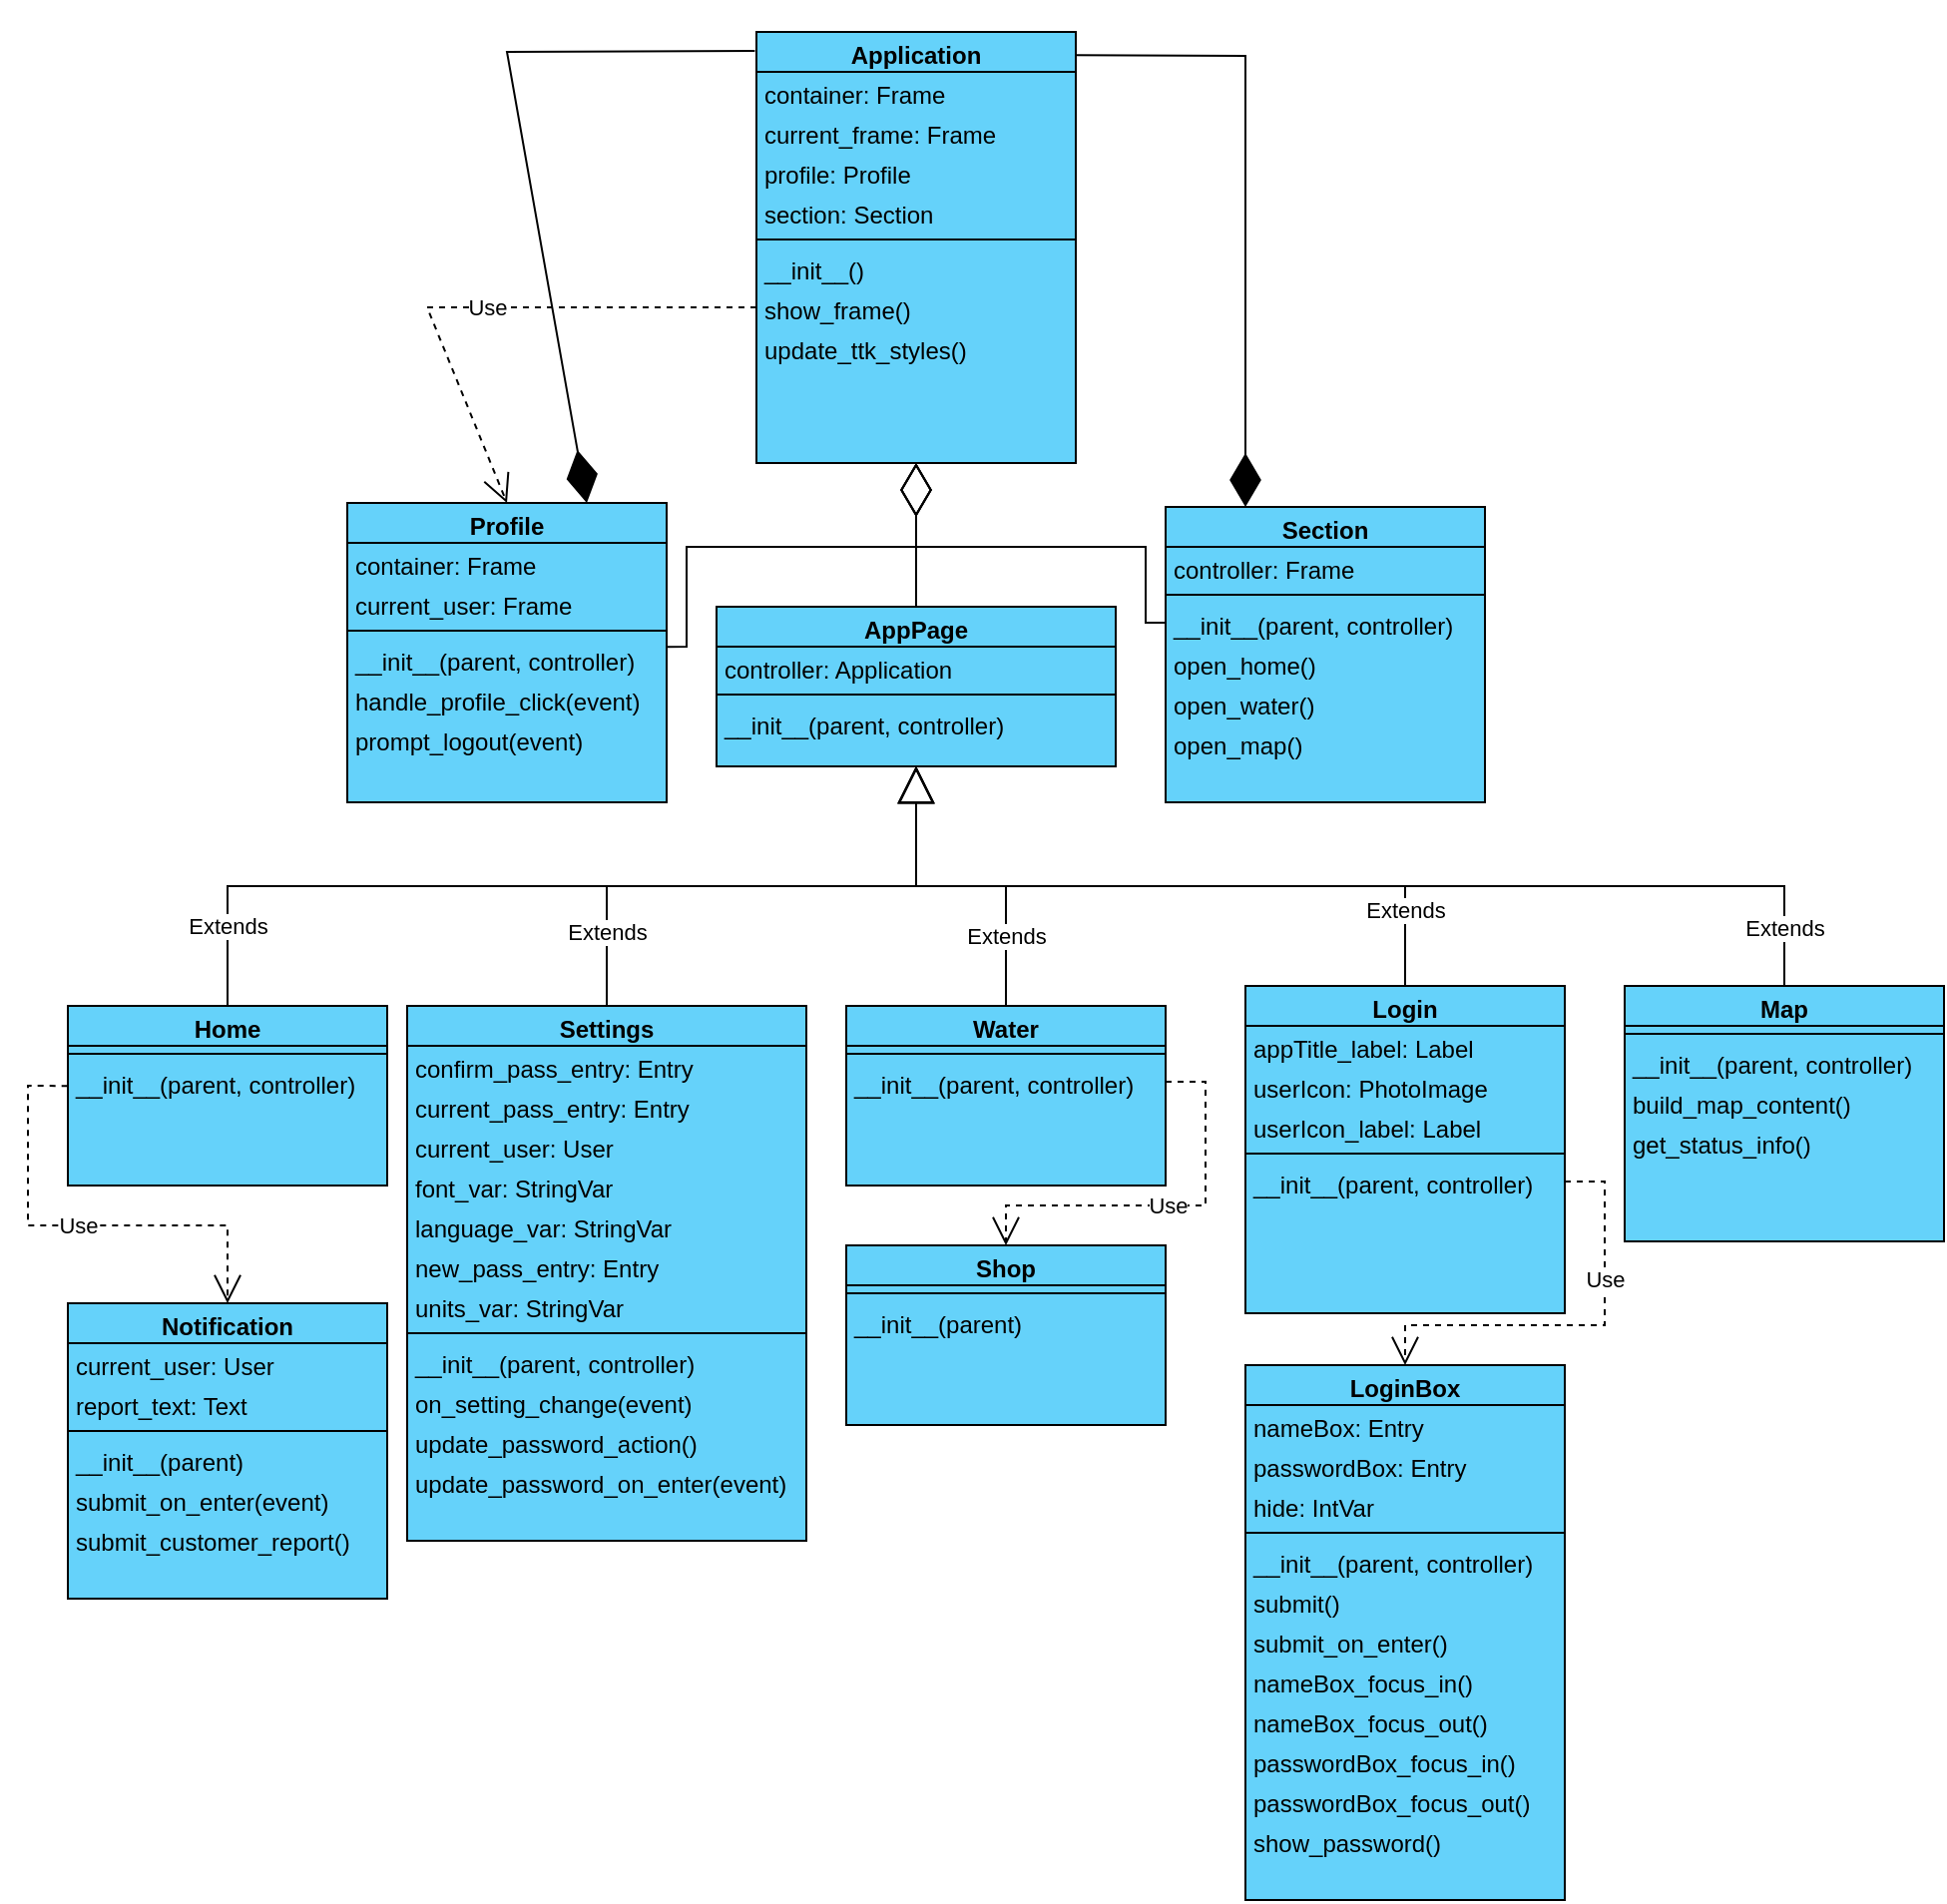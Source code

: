 <mxfile version="27.1.4">
  <diagram id="C5RBs43oDa-KdzZeNtuy" name="Page-1">
    <mxGraphModel dx="1169" dy="707" grid="1" gridSize="10" guides="1" tooltips="1" connect="1" arrows="1" fold="1" page="1" pageScale="1" pageWidth="1000" pageHeight="1000" background="none" math="0" shadow="0">
      <root>
        <mxCell id="WIyWlLk6GJQsqaUBKTNV-0" />
        <mxCell id="WIyWlLk6GJQsqaUBKTNV-1" parent="WIyWlLk6GJQsqaUBKTNV-0" />
        <mxCell id="zkfFHV4jXpPFQw0GAbJ--0" value="Application" style="swimlane;fontStyle=1;align=center;verticalAlign=top;childLayout=stackLayout;horizontal=1;startSize=20;horizontalStack=0;resizeParent=1;resizeLast=0;collapsible=1;marginBottom=0;rounded=0;shadow=0;strokeWidth=1;labelBackgroundColor=none;fillColor=#65D2FA;swimlaneLine=1;swimlaneFillColor=#65D2FA;spacing=0;" parent="WIyWlLk6GJQsqaUBKTNV-1" vertex="1">
          <mxGeometry x="395" y="30" width="160" height="216" as="geometry">
            <mxRectangle x="40" y="80" width="160" height="26" as="alternateBounds" />
          </mxGeometry>
        </mxCell>
        <mxCell id="0OLmLl1Zl1GQKj62fFSO-1" value="container: Frame" style="text;align=left;verticalAlign=top;spacingLeft=4;spacingRight=4;overflow=hidden;rotatable=0;points=[[0,0.5],[1,0.5]];portConstraint=eastwest;rounded=0;shadow=0;html=0;fillColor=none;spacing=0;" parent="zkfFHV4jXpPFQw0GAbJ--0" vertex="1">
          <mxGeometry y="20" width="160" height="20" as="geometry" />
        </mxCell>
        <mxCell id="zkfFHV4jXpPFQw0GAbJ--3" value="current_frame: Frame" style="text;align=left;verticalAlign=top;spacingLeft=4;spacingRight=4;overflow=hidden;rotatable=0;points=[[0,0.5],[1,0.5]];portConstraint=eastwest;rounded=0;shadow=0;html=0;fillColor=none;spacing=0;" parent="zkfFHV4jXpPFQw0GAbJ--0" vertex="1">
          <mxGeometry y="40" width="160" height="20" as="geometry" />
        </mxCell>
        <mxCell id="zkfFHV4jXpPFQw0GAbJ--1" value="profile: Profile" style="text;align=left;verticalAlign=top;spacingLeft=4;spacingRight=4;overflow=hidden;rotatable=0;points=[[0,0.5],[1,0.5]];portConstraint=eastwest;fillColor=none;spacing=0;" parent="zkfFHV4jXpPFQw0GAbJ--0" vertex="1">
          <mxGeometry y="60" width="160" height="20" as="geometry" />
        </mxCell>
        <mxCell id="zkfFHV4jXpPFQw0GAbJ--2" value="section: Section" style="text;align=left;verticalAlign=top;spacingLeft=4;spacingRight=4;overflow=hidden;rotatable=0;points=[[0,0.5],[1,0.5]];portConstraint=eastwest;rounded=0;shadow=0;html=0;fillColor=none;spacing=0;" parent="zkfFHV4jXpPFQw0GAbJ--0" vertex="1">
          <mxGeometry y="80" width="160" height="20" as="geometry" />
        </mxCell>
        <mxCell id="zkfFHV4jXpPFQw0GAbJ--4" value="" style="line;html=1;strokeWidth=1;align=left;verticalAlign=middle;spacingTop=-1;spacingLeft=3;spacingRight=3;rotatable=0;labelPosition=right;points=[];portConstraint=eastwest;fillColor=#65D2FA;strokeColor=default;perimeterSpacing=0;" parent="zkfFHV4jXpPFQw0GAbJ--0" vertex="1">
          <mxGeometry y="100" width="160" height="8" as="geometry" />
        </mxCell>
        <mxCell id="0OLmLl1Zl1GQKj62fFSO-2" value="__init__()" style="text;align=left;verticalAlign=top;spacingLeft=4;spacingRight=4;overflow=hidden;rotatable=0;points=[[0,0.5],[1,0.5]];portConstraint=eastwest;fillColor=none;spacing=0;" parent="zkfFHV4jXpPFQw0GAbJ--0" vertex="1">
          <mxGeometry y="108" width="160" height="20" as="geometry" />
        </mxCell>
        <mxCell id="zkfFHV4jXpPFQw0GAbJ--5" value="show_frame()" style="text;align=left;verticalAlign=top;spacingLeft=4;spacingRight=4;overflow=hidden;rotatable=0;points=[[0,0.5],[1,0.5]];portConstraint=eastwest;fillColor=none;spacing=0;" parent="zkfFHV4jXpPFQw0GAbJ--0" vertex="1">
          <mxGeometry y="128" width="160" height="20" as="geometry" />
        </mxCell>
        <mxCell id="0OLmLl1Zl1GQKj62fFSO-3" value="update_ttk_styles()" style="text;align=left;verticalAlign=top;spacingLeft=4;spacingRight=4;overflow=hidden;rotatable=0;points=[[0,0.5],[1,0.5]];portConstraint=eastwest;fillColor=none;spacing=0;" parent="zkfFHV4jXpPFQw0GAbJ--0" vertex="1">
          <mxGeometry y="148" width="160" height="20" as="geometry" />
        </mxCell>
        <mxCell id="0OLmLl1Zl1GQKj62fFSO-4" value="Profile" style="swimlane;fontStyle=1;align=center;verticalAlign=top;childLayout=stackLayout;horizontal=1;startSize=20;horizontalStack=0;resizeParent=1;resizeLast=0;collapsible=1;marginBottom=0;rounded=0;shadow=0;strokeWidth=1;fillColor=#65D2FA;swimlaneFillColor=#65D2FA;spacing=0;" parent="WIyWlLk6GJQsqaUBKTNV-1" vertex="1">
          <mxGeometry x="190" y="266" width="160" height="150" as="geometry">
            <mxRectangle x="230" y="140" width="160" height="26" as="alternateBounds" />
          </mxGeometry>
        </mxCell>
        <mxCell id="0OLmLl1Zl1GQKj62fFSO-5" value="container: Frame" style="text;align=left;verticalAlign=top;spacingLeft=4;spacingRight=4;overflow=hidden;rotatable=0;points=[[0,0.5],[1,0.5]];portConstraint=eastwest;rounded=0;shadow=0;html=0;fillColor=none;spacing=0;" parent="0OLmLl1Zl1GQKj62fFSO-4" vertex="1">
          <mxGeometry y="20" width="160" height="20" as="geometry" />
        </mxCell>
        <mxCell id="0OLmLl1Zl1GQKj62fFSO-6" value="current_user: Frame" style="text;align=left;verticalAlign=top;spacingLeft=4;spacingRight=4;overflow=hidden;rotatable=0;points=[[0,0.5],[1,0.5]];portConstraint=eastwest;rounded=0;shadow=0;html=0;fillColor=none;spacing=0;" parent="0OLmLl1Zl1GQKj62fFSO-4" vertex="1">
          <mxGeometry y="40" width="160" height="20" as="geometry" />
        </mxCell>
        <mxCell id="0OLmLl1Zl1GQKj62fFSO-9" value="" style="line;html=1;strokeWidth=1;align=left;verticalAlign=middle;spacingTop=-1;spacingLeft=3;spacingRight=3;rotatable=0;labelPosition=right;points=[];portConstraint=eastwest;fillColor=#65D2FA;" parent="0OLmLl1Zl1GQKj62fFSO-4" vertex="1">
          <mxGeometry y="60" width="160" height="8" as="geometry" />
        </mxCell>
        <mxCell id="0OLmLl1Zl1GQKj62fFSO-10" value="__init__(parent, controller)" style="text;align=left;verticalAlign=top;spacingLeft=4;spacingRight=4;overflow=hidden;rotatable=0;points=[[0,0.5],[1,0.5]];portConstraint=eastwest;fillColor=none;spacing=0;" parent="0OLmLl1Zl1GQKj62fFSO-4" vertex="1">
          <mxGeometry y="68" width="160" height="20" as="geometry" />
        </mxCell>
        <mxCell id="0OLmLl1Zl1GQKj62fFSO-11" value="handle_profile_click(event)" style="text;align=left;verticalAlign=top;spacingLeft=4;spacingRight=4;overflow=hidden;rotatable=0;points=[[0,0.5],[1,0.5]];portConstraint=eastwest;fillColor=none;spacing=0;" parent="0OLmLl1Zl1GQKj62fFSO-4" vertex="1">
          <mxGeometry y="88" width="160" height="20" as="geometry" />
        </mxCell>
        <mxCell id="0OLmLl1Zl1GQKj62fFSO-12" value="prompt_logout(event)" style="text;align=left;verticalAlign=top;spacingLeft=4;spacingRight=4;overflow=hidden;rotatable=0;points=[[0,0.5],[1,0.5]];portConstraint=eastwest;fillColor=none;spacing=0;" parent="0OLmLl1Zl1GQKj62fFSO-4" vertex="1">
          <mxGeometry y="108" width="160" height="20" as="geometry" />
        </mxCell>
        <mxCell id="0OLmLl1Zl1GQKj62fFSO-13" value="Section" style="swimlane;fontStyle=1;align=center;verticalAlign=top;childLayout=stackLayout;horizontal=1;startSize=20;horizontalStack=0;resizeParent=1;resizeLast=0;collapsible=1;marginBottom=0;rounded=0;shadow=0;strokeWidth=1;fillColor=#65D2FA;swimlaneFillColor=#65D2FA;spacing=0;" parent="WIyWlLk6GJQsqaUBKTNV-1" vertex="1">
          <mxGeometry x="600" y="268" width="160" height="148" as="geometry">
            <mxRectangle x="230" y="140" width="160" height="26" as="alternateBounds" />
          </mxGeometry>
        </mxCell>
        <mxCell id="0OLmLl1Zl1GQKj62fFSO-14" value="controller: Frame" style="text;align=left;verticalAlign=top;spacingLeft=4;spacingRight=4;overflow=hidden;rotatable=0;points=[[0,0.5],[1,0.5]];portConstraint=eastwest;rounded=0;shadow=0;html=0;fillColor=none;spacing=0;" parent="0OLmLl1Zl1GQKj62fFSO-13" vertex="1">
          <mxGeometry y="20" width="160" height="20" as="geometry" />
        </mxCell>
        <mxCell id="0OLmLl1Zl1GQKj62fFSO-16" value="" style="line;html=1;strokeWidth=1;align=left;verticalAlign=middle;spacingTop=-1;spacingLeft=3;spacingRight=3;rotatable=0;labelPosition=right;points=[];portConstraint=eastwest;fillColor=#65D2FA;" parent="0OLmLl1Zl1GQKj62fFSO-13" vertex="1">
          <mxGeometry y="40" width="160" height="8" as="geometry" />
        </mxCell>
        <mxCell id="0OLmLl1Zl1GQKj62fFSO-17" value="__init__(parent, controller)" style="text;align=left;verticalAlign=top;spacingLeft=4;spacingRight=4;overflow=hidden;rotatable=0;points=[[0,0.5],[1,0.5]];portConstraint=eastwest;fillColor=none;spacing=0;" parent="0OLmLl1Zl1GQKj62fFSO-13" vertex="1">
          <mxGeometry y="48" width="160" height="20" as="geometry" />
        </mxCell>
        <mxCell id="7gCvAZqPmukf_51jc76K-66" value="open_home()" style="text;align=left;verticalAlign=top;spacingLeft=4;spacingRight=4;overflow=hidden;rotatable=0;points=[[0,0.5],[1,0.5]];portConstraint=eastwest;fillColor=none;spacing=0;" vertex="1" parent="0OLmLl1Zl1GQKj62fFSO-13">
          <mxGeometry y="68" width="160" height="20" as="geometry" />
        </mxCell>
        <mxCell id="7gCvAZqPmukf_51jc76K-67" value="open_water()" style="text;align=left;verticalAlign=top;spacingLeft=4;spacingRight=4;overflow=hidden;rotatable=0;points=[[0,0.5],[1,0.5]];portConstraint=eastwest;fillColor=none;spacing=0;" vertex="1" parent="0OLmLl1Zl1GQKj62fFSO-13">
          <mxGeometry y="88" width="160" height="20" as="geometry" />
        </mxCell>
        <mxCell id="7gCvAZqPmukf_51jc76K-68" value="open_map()" style="text;align=left;verticalAlign=top;spacingLeft=4;spacingRight=4;overflow=hidden;rotatable=0;points=[[0,0.5],[1,0.5]];portConstraint=eastwest;fillColor=none;spacing=0;" vertex="1" parent="0OLmLl1Zl1GQKj62fFSO-13">
          <mxGeometry y="108" width="160" height="20" as="geometry" />
        </mxCell>
        <mxCell id="0OLmLl1Zl1GQKj62fFSO-52" value="Water" style="swimlane;fontStyle=1;align=center;verticalAlign=top;childLayout=stackLayout;horizontal=1;startSize=20;horizontalStack=0;resizeParent=1;resizeLast=0;collapsible=1;marginBottom=0;rounded=0;shadow=0;strokeWidth=1;fillColor=#65D2FA;swimlaneFillColor=#65D2FA;spacing=0;" parent="WIyWlLk6GJQsqaUBKTNV-1" vertex="1">
          <mxGeometry x="440" y="518" width="160" height="90" as="geometry">
            <mxRectangle x="230" y="140" width="160" height="26" as="alternateBounds" />
          </mxGeometry>
        </mxCell>
        <mxCell id="0OLmLl1Zl1GQKj62fFSO-54" value="" style="line;html=1;strokeWidth=1;align=left;verticalAlign=middle;spacingTop=-1;spacingLeft=3;spacingRight=3;rotatable=0;labelPosition=right;points=[];portConstraint=eastwest;fillColor=#65D2FA;" parent="0OLmLl1Zl1GQKj62fFSO-52" vertex="1">
          <mxGeometry y="20" width="160" height="8" as="geometry" />
        </mxCell>
        <mxCell id="0OLmLl1Zl1GQKj62fFSO-55" value="__init__(parent, controller)" style="text;align=left;verticalAlign=top;spacingLeft=4;spacingRight=4;overflow=hidden;rotatable=0;points=[[0,0.5],[1,0.5]];portConstraint=eastwest;fillColor=none;spacing=0;" parent="0OLmLl1Zl1GQKj62fFSO-52" vertex="1">
          <mxGeometry y="28" width="160" height="20" as="geometry" />
        </mxCell>
        <mxCell id="0OLmLl1Zl1GQKj62fFSO-71" value="Home" style="swimlane;fontStyle=1;align=center;verticalAlign=top;childLayout=stackLayout;horizontal=1;startSize=20;horizontalStack=0;resizeParent=1;resizeLast=0;collapsible=1;marginBottom=0;rounded=0;shadow=0;strokeWidth=1;fillColor=#65D2FA;swimlaneFillColor=#65D2FA;spacing=0;" parent="WIyWlLk6GJQsqaUBKTNV-1" vertex="1">
          <mxGeometry x="50" y="518" width="160" height="90" as="geometry">
            <mxRectangle x="230" y="140" width="160" height="26" as="alternateBounds" />
          </mxGeometry>
        </mxCell>
        <mxCell id="0OLmLl1Zl1GQKj62fFSO-73" value="" style="line;html=1;strokeWidth=1;align=left;verticalAlign=middle;spacingTop=-1;spacingLeft=3;spacingRight=3;rotatable=0;labelPosition=right;points=[];portConstraint=eastwest;fillColor=#65D2FA;" parent="0OLmLl1Zl1GQKj62fFSO-71" vertex="1">
          <mxGeometry y="20" width="160" height="8" as="geometry" />
        </mxCell>
        <mxCell id="0OLmLl1Zl1GQKj62fFSO-74" value="__init__(parent, controller)" style="text;align=left;verticalAlign=top;spacingLeft=4;spacingRight=4;overflow=hidden;rotatable=0;points=[[0,0.5],[1,0.5]];portConstraint=eastwest;fillColor=none;spacing=0;" parent="0OLmLl1Zl1GQKj62fFSO-71" vertex="1">
          <mxGeometry y="28" width="160" height="20" as="geometry" />
        </mxCell>
        <mxCell id="0OLmLl1Zl1GQKj62fFSO-75" value="Notification" style="swimlane;fontStyle=1;align=center;verticalAlign=top;childLayout=stackLayout;horizontal=1;startSize=20;horizontalStack=0;resizeParent=1;resizeLast=0;collapsible=1;marginBottom=0;rounded=0;shadow=0;strokeWidth=1;fillColor=#65D2FA;swimlaneFillColor=#65D2FA;spacing=0;" parent="WIyWlLk6GJQsqaUBKTNV-1" vertex="1">
          <mxGeometry x="50" y="667" width="160" height="148" as="geometry">
            <mxRectangle x="230" y="140" width="160" height="26" as="alternateBounds" />
          </mxGeometry>
        </mxCell>
        <mxCell id="0OLmLl1Zl1GQKj62fFSO-79" value="current_user: User" style="text;align=left;verticalAlign=top;spacingLeft=4;spacingRight=4;overflow=hidden;rotatable=0;points=[[0,0.5],[1,0.5]];portConstraint=eastwest;rounded=0;shadow=0;html=0;fillColor=none;spacing=0;" parent="0OLmLl1Zl1GQKj62fFSO-75" vertex="1">
          <mxGeometry y="20" width="160" height="20" as="geometry" />
        </mxCell>
        <mxCell id="0OLmLl1Zl1GQKj62fFSO-80" value="report_text: Text" style="text;align=left;verticalAlign=top;spacingLeft=4;spacingRight=4;overflow=hidden;rotatable=0;points=[[0,0.5],[1,0.5]];portConstraint=eastwest;rounded=0;shadow=0;html=0;fillColor=none;spacing=0;" parent="0OLmLl1Zl1GQKj62fFSO-75" vertex="1">
          <mxGeometry y="40" width="160" height="20" as="geometry" />
        </mxCell>
        <mxCell id="0OLmLl1Zl1GQKj62fFSO-77" value="" style="line;html=1;strokeWidth=1;align=left;verticalAlign=middle;spacingTop=-1;spacingLeft=3;spacingRight=3;rotatable=0;labelPosition=right;points=[];portConstraint=eastwest;fillColor=#65D2FA;" parent="0OLmLl1Zl1GQKj62fFSO-75" vertex="1">
          <mxGeometry y="60" width="160" height="8" as="geometry" />
        </mxCell>
        <mxCell id="0OLmLl1Zl1GQKj62fFSO-78" value="__init__(parent)" style="text;align=left;verticalAlign=top;spacingLeft=4;spacingRight=4;overflow=hidden;rotatable=0;points=[[0,0.5],[1,0.5]];portConstraint=eastwest;fillColor=none;spacing=0;" parent="0OLmLl1Zl1GQKj62fFSO-75" vertex="1">
          <mxGeometry y="68" width="160" height="20" as="geometry" />
        </mxCell>
        <mxCell id="0OLmLl1Zl1GQKj62fFSO-81" value="submit_on_enter(event)" style="text;align=left;verticalAlign=top;spacingLeft=4;spacingRight=4;overflow=hidden;rotatable=0;points=[[0,0.5],[1,0.5]];portConstraint=eastwest;fillColor=none;spacing=0;" parent="0OLmLl1Zl1GQKj62fFSO-75" vertex="1">
          <mxGeometry y="88" width="160" height="20" as="geometry" />
        </mxCell>
        <mxCell id="0OLmLl1Zl1GQKj62fFSO-82" value="submit_customer_report()" style="text;align=left;verticalAlign=top;spacingLeft=4;spacingRight=4;overflow=hidden;rotatable=0;points=[[0,0.5],[1,0.5]];portConstraint=eastwest;fillColor=none;spacing=0;" parent="0OLmLl1Zl1GQKj62fFSO-75" vertex="1">
          <mxGeometry y="108" width="160" height="20" as="geometry" />
        </mxCell>
        <mxCell id="0OLmLl1Zl1GQKj62fFSO-83" value="Login" style="swimlane;fontStyle=1;align=center;verticalAlign=top;childLayout=stackLayout;horizontal=1;startSize=20;horizontalStack=0;resizeParent=1;resizeLast=0;collapsible=1;marginBottom=0;rounded=0;shadow=0;strokeWidth=1;fillColor=#65D2FA;swimlaneFillColor=#65D2FA;spacing=0;" parent="WIyWlLk6GJQsqaUBKTNV-1" vertex="1">
          <mxGeometry x="640" y="508" width="160" height="164" as="geometry">
            <mxRectangle x="230" y="140" width="160" height="26" as="alternateBounds" />
          </mxGeometry>
        </mxCell>
        <mxCell id="0OLmLl1Zl1GQKj62fFSO-85" value="appTitle_label: Label" style="text;align=left;verticalAlign=top;spacingLeft=4;spacingRight=4;overflow=hidden;rotatable=0;points=[[0,0.5],[1,0.5]];portConstraint=eastwest;rounded=0;shadow=0;html=0;fillColor=none;spacing=0;" parent="0OLmLl1Zl1GQKj62fFSO-83" vertex="1">
          <mxGeometry y="20" width="160" height="20" as="geometry" />
        </mxCell>
        <mxCell id="0OLmLl1Zl1GQKj62fFSO-86" value="userIcon: PhotoImage" style="text;align=left;verticalAlign=top;spacingLeft=4;spacingRight=4;overflow=hidden;rotatable=0;points=[[0,0.5],[1,0.5]];portConstraint=eastwest;rounded=0;shadow=0;html=0;fillColor=none;spacing=0;" parent="0OLmLl1Zl1GQKj62fFSO-83" vertex="1">
          <mxGeometry y="40" width="160" height="20" as="geometry" />
        </mxCell>
        <mxCell id="0OLmLl1Zl1GQKj62fFSO-91" value="userIcon_label: Label" style="text;align=left;verticalAlign=top;spacingLeft=4;spacingRight=4;overflow=hidden;rotatable=0;points=[[0,0.5],[1,0.5]];portConstraint=eastwest;rounded=0;shadow=0;html=0;fillColor=none;spacing=0;" parent="0OLmLl1Zl1GQKj62fFSO-83" vertex="1">
          <mxGeometry y="60" width="160" height="20" as="geometry" />
        </mxCell>
        <mxCell id="0OLmLl1Zl1GQKj62fFSO-87" value="" style="line;html=1;strokeWidth=1;align=left;verticalAlign=middle;spacingTop=-1;spacingLeft=3;spacingRight=3;rotatable=0;labelPosition=right;points=[];portConstraint=eastwest;fillColor=#65D2FA;" parent="0OLmLl1Zl1GQKj62fFSO-83" vertex="1">
          <mxGeometry y="80" width="160" height="8" as="geometry" />
        </mxCell>
        <mxCell id="0OLmLl1Zl1GQKj62fFSO-88" value="__init__(parent, controller)" style="text;align=left;verticalAlign=top;spacingLeft=4;spacingRight=4;overflow=hidden;rotatable=0;points=[[0,0.5],[1,0.5]];portConstraint=eastwest;fillColor=none;spacing=0;" parent="0OLmLl1Zl1GQKj62fFSO-83" vertex="1">
          <mxGeometry y="88" width="160" height="20" as="geometry" />
        </mxCell>
        <mxCell id="0OLmLl1Zl1GQKj62fFSO-92" value="LoginBox" style="swimlane;fontStyle=1;align=center;verticalAlign=top;childLayout=stackLayout;horizontal=1;startSize=20;horizontalStack=0;resizeParent=1;resizeLast=0;collapsible=1;marginBottom=0;rounded=0;shadow=0;strokeWidth=1;fillColor=#65D2FA;swimlaneFillColor=#65D2FA;spacing=0;" parent="WIyWlLk6GJQsqaUBKTNV-1" vertex="1">
          <mxGeometry x="640" y="698" width="160" height="268" as="geometry">
            <mxRectangle x="230" y="140" width="160" height="26" as="alternateBounds" />
          </mxGeometry>
        </mxCell>
        <mxCell id="0OLmLl1Zl1GQKj62fFSO-94" value="nameBox: Entry" style="text;align=left;verticalAlign=top;spacingLeft=4;spacingRight=4;overflow=hidden;rotatable=0;points=[[0,0.5],[1,0.5]];portConstraint=eastwest;rounded=0;shadow=0;html=0;fillColor=none;spacing=0;" parent="0OLmLl1Zl1GQKj62fFSO-92" vertex="1">
          <mxGeometry y="20" width="160" height="20" as="geometry" />
        </mxCell>
        <mxCell id="0OLmLl1Zl1GQKj62fFSO-95" value="passwordBox: Entry" style="text;align=left;verticalAlign=top;spacingLeft=4;spacingRight=4;overflow=hidden;rotatable=0;points=[[0,0.5],[1,0.5]];portConstraint=eastwest;rounded=0;shadow=0;html=0;fillColor=none;spacing=0;" parent="0OLmLl1Zl1GQKj62fFSO-92" vertex="1">
          <mxGeometry y="40" width="160" height="20" as="geometry" />
        </mxCell>
        <mxCell id="0OLmLl1Zl1GQKj62fFSO-96" value="hide: IntVar" style="text;align=left;verticalAlign=top;spacingLeft=4;spacingRight=4;overflow=hidden;rotatable=0;points=[[0,0.5],[1,0.5]];portConstraint=eastwest;rounded=0;shadow=0;html=0;fillColor=none;spacing=0;" parent="0OLmLl1Zl1GQKj62fFSO-92" vertex="1">
          <mxGeometry y="60" width="160" height="20" as="geometry" />
        </mxCell>
        <mxCell id="0OLmLl1Zl1GQKj62fFSO-97" value="" style="line;html=1;strokeWidth=1;align=left;verticalAlign=middle;spacingTop=-1;spacingLeft=3;spacingRight=3;rotatable=0;labelPosition=right;points=[];portConstraint=eastwest;fillColor=#65D2FA;" parent="0OLmLl1Zl1GQKj62fFSO-92" vertex="1">
          <mxGeometry y="80" width="160" height="8" as="geometry" />
        </mxCell>
        <mxCell id="0OLmLl1Zl1GQKj62fFSO-98" value="__init__(parent, controller)" style="text;align=left;verticalAlign=top;spacingLeft=4;spacingRight=4;overflow=hidden;rotatable=0;points=[[0,0.5],[1,0.5]];portConstraint=eastwest;fillColor=none;spacing=0;" parent="0OLmLl1Zl1GQKj62fFSO-92" vertex="1">
          <mxGeometry y="88" width="160" height="20" as="geometry" />
        </mxCell>
        <mxCell id="0OLmLl1Zl1GQKj62fFSO-99" value="submit()" style="text;align=left;verticalAlign=top;spacingLeft=4;spacingRight=4;overflow=hidden;rotatable=0;points=[[0,0.5],[1,0.5]];portConstraint=eastwest;fillColor=none;spacing=0;" parent="0OLmLl1Zl1GQKj62fFSO-92" vertex="1">
          <mxGeometry y="108" width="160" height="20" as="geometry" />
        </mxCell>
        <mxCell id="0OLmLl1Zl1GQKj62fFSO-100" value="submit_on_enter()" style="text;align=left;verticalAlign=top;spacingLeft=4;spacingRight=4;overflow=hidden;rotatable=0;points=[[0,0.5],[1,0.5]];portConstraint=eastwest;fillColor=none;spacing=0;" parent="0OLmLl1Zl1GQKj62fFSO-92" vertex="1">
          <mxGeometry y="128" width="160" height="20" as="geometry" />
        </mxCell>
        <mxCell id="0OLmLl1Zl1GQKj62fFSO-102" value="nameBox_focus_in()" style="text;align=left;verticalAlign=top;spacingLeft=4;spacingRight=4;overflow=hidden;rotatable=0;points=[[0,0.5],[1,0.5]];portConstraint=eastwest;fillColor=none;spacing=0;" parent="0OLmLl1Zl1GQKj62fFSO-92" vertex="1">
          <mxGeometry y="148" width="160" height="20" as="geometry" />
        </mxCell>
        <mxCell id="0OLmLl1Zl1GQKj62fFSO-103" value="nameBox_focus_out()" style="text;align=left;verticalAlign=top;spacingLeft=4;spacingRight=4;overflow=hidden;rotatable=0;points=[[0,0.5],[1,0.5]];portConstraint=eastwest;fillColor=none;spacing=0;" parent="0OLmLl1Zl1GQKj62fFSO-92" vertex="1">
          <mxGeometry y="168" width="160" height="20" as="geometry" />
        </mxCell>
        <mxCell id="0OLmLl1Zl1GQKj62fFSO-101" value="passwordBox_focus_in()" style="text;align=left;verticalAlign=top;spacingLeft=4;spacingRight=4;overflow=hidden;rotatable=0;points=[[0,0.5],[1,0.5]];portConstraint=eastwest;fillColor=none;spacing=0;" parent="0OLmLl1Zl1GQKj62fFSO-92" vertex="1">
          <mxGeometry y="188" width="160" height="20" as="geometry" />
        </mxCell>
        <mxCell id="0OLmLl1Zl1GQKj62fFSO-104" value="passwordBox_focus_out()" style="text;align=left;verticalAlign=top;spacingLeft=4;spacingRight=4;overflow=hidden;rotatable=0;points=[[0,0.5],[1,0.5]];portConstraint=eastwest;fillColor=none;spacing=0;" parent="0OLmLl1Zl1GQKj62fFSO-92" vertex="1">
          <mxGeometry y="208" width="160" height="20" as="geometry" />
        </mxCell>
        <mxCell id="0OLmLl1Zl1GQKj62fFSO-105" value="show_password()" style="text;align=left;verticalAlign=top;spacingLeft=4;spacingRight=4;overflow=hidden;rotatable=0;points=[[0,0.5],[1,0.5]];portConstraint=eastwest;fillColor=none;spacing=0;" parent="0OLmLl1Zl1GQKj62fFSO-92" vertex="1">
          <mxGeometry y="228" width="160" height="20" as="geometry" />
        </mxCell>
        <mxCell id="7gCvAZqPmukf_51jc76K-0" value="Map" style="swimlane;fontStyle=1;align=center;verticalAlign=top;childLayout=stackLayout;horizontal=1;startSize=20;horizontalStack=0;resizeParent=1;resizeLast=0;collapsible=1;marginBottom=0;rounded=0;shadow=0;strokeWidth=1;fillColor=#65D2FA;swimlaneFillColor=#65D2FA;spacing=0;" vertex="1" parent="WIyWlLk6GJQsqaUBKTNV-1">
          <mxGeometry x="830" y="508" width="160" height="128" as="geometry">
            <mxRectangle x="230" y="140" width="160" height="26" as="alternateBounds" />
          </mxGeometry>
        </mxCell>
        <mxCell id="7gCvAZqPmukf_51jc76K-2" value="" style="line;html=1;strokeWidth=1;align=left;verticalAlign=middle;spacingTop=-1;spacingLeft=3;spacingRight=3;rotatable=0;labelPosition=right;points=[];portConstraint=eastwest;fillColor=#65D2FA;" vertex="1" parent="7gCvAZqPmukf_51jc76K-0">
          <mxGeometry y="20" width="160" height="8" as="geometry" />
        </mxCell>
        <mxCell id="7gCvAZqPmukf_51jc76K-3" value="__init__(parent, controller)" style="text;align=left;verticalAlign=top;spacingLeft=4;spacingRight=4;overflow=hidden;rotatable=0;points=[[0,0.5],[1,0.5]];portConstraint=eastwest;fillColor=none;spacing=0;" vertex="1" parent="7gCvAZqPmukf_51jc76K-0">
          <mxGeometry y="28" width="160" height="20" as="geometry" />
        </mxCell>
        <mxCell id="7gCvAZqPmukf_51jc76K-4" value="build_map_content()" style="text;align=left;verticalAlign=top;spacingLeft=4;spacingRight=4;overflow=hidden;rotatable=0;points=[[0,0.5],[1,0.5]];portConstraint=eastwest;fillColor=none;spacing=0;" vertex="1" parent="7gCvAZqPmukf_51jc76K-0">
          <mxGeometry y="48" width="160" height="20" as="geometry" />
        </mxCell>
        <mxCell id="7gCvAZqPmukf_51jc76K-6" value="get_status_info()" style="text;align=left;verticalAlign=top;spacingLeft=4;spacingRight=4;overflow=hidden;rotatable=0;points=[[0,0.5],[1,0.5]];portConstraint=eastwest;fillColor=none;spacing=0;" vertex="1" parent="7gCvAZqPmukf_51jc76K-0">
          <mxGeometry y="68" width="160" height="20" as="geometry" />
        </mxCell>
        <mxCell id="7gCvAZqPmukf_51jc76K-15" value="Settings" style="swimlane;fontStyle=1;align=center;verticalAlign=top;childLayout=stackLayout;horizontal=1;startSize=20;horizontalStack=0;resizeParent=1;resizeLast=0;collapsible=1;marginBottom=0;rounded=0;shadow=0;strokeWidth=1;fillColor=#65D2FA;swimlaneFillColor=#65D2FA;spacing=0;" vertex="1" parent="WIyWlLk6GJQsqaUBKTNV-1">
          <mxGeometry x="220" y="518" width="200" height="268" as="geometry">
            <mxRectangle x="230" y="140" width="160" height="26" as="alternateBounds" />
          </mxGeometry>
        </mxCell>
        <mxCell id="7gCvAZqPmukf_51jc76K-19" value="confirm_pass_entry: Entry" style="text;align=left;verticalAlign=top;spacingLeft=4;spacingRight=4;overflow=hidden;rotatable=0;points=[[0,0.5],[1,0.5]];portConstraint=eastwest;rounded=0;shadow=0;html=0;fillColor=none;spacing=0;" vertex="1" parent="7gCvAZqPmukf_51jc76K-15">
          <mxGeometry y="20" width="200" height="20" as="geometry" />
        </mxCell>
        <mxCell id="7gCvAZqPmukf_51jc76K-20" value="current_pass_entry: Entry" style="text;align=left;verticalAlign=top;spacingLeft=4;spacingRight=4;overflow=hidden;rotatable=0;points=[[0,0.5],[1,0.5]];portConstraint=eastwest;rounded=0;shadow=0;html=0;fillColor=none;spacing=0;" vertex="1" parent="7gCvAZqPmukf_51jc76K-15">
          <mxGeometry y="40" width="200" height="20" as="geometry" />
        </mxCell>
        <mxCell id="7gCvAZqPmukf_51jc76K-21" value="current_user: User" style="text;align=left;verticalAlign=top;spacingLeft=4;spacingRight=4;overflow=hidden;rotatable=0;points=[[0,0.5],[1,0.5]];portConstraint=eastwest;rounded=0;shadow=0;html=0;fillColor=none;spacing=0;" vertex="1" parent="7gCvAZqPmukf_51jc76K-15">
          <mxGeometry y="60" width="200" height="20" as="geometry" />
        </mxCell>
        <mxCell id="7gCvAZqPmukf_51jc76K-23" value="font_var: StringVar" style="text;align=left;verticalAlign=top;spacingLeft=4;spacingRight=4;overflow=hidden;rotatable=0;points=[[0,0.5],[1,0.5]];portConstraint=eastwest;rounded=0;shadow=0;html=0;fillColor=none;spacing=0;" vertex="1" parent="7gCvAZqPmukf_51jc76K-15">
          <mxGeometry y="80" width="200" height="20" as="geometry" />
        </mxCell>
        <mxCell id="7gCvAZqPmukf_51jc76K-22" value="language_var: StringVar" style="text;align=left;verticalAlign=top;spacingLeft=4;spacingRight=4;overflow=hidden;rotatable=0;points=[[0,0.5],[1,0.5]];portConstraint=eastwest;rounded=0;shadow=0;html=0;fillColor=none;spacing=0;" vertex="1" parent="7gCvAZqPmukf_51jc76K-15">
          <mxGeometry y="100" width="200" height="20" as="geometry" />
        </mxCell>
        <mxCell id="7gCvAZqPmukf_51jc76K-25" value="new_pass_entry: Entry" style="text;align=left;verticalAlign=top;spacingLeft=4;spacingRight=4;overflow=hidden;rotatable=0;points=[[0,0.5],[1,0.5]];portConstraint=eastwest;rounded=0;shadow=0;html=0;fillColor=none;spacing=0;" vertex="1" parent="7gCvAZqPmukf_51jc76K-15">
          <mxGeometry y="120" width="200" height="20" as="geometry" />
        </mxCell>
        <mxCell id="7gCvAZqPmukf_51jc76K-24" value="units_var: StringVar" style="text;align=left;verticalAlign=top;spacingLeft=4;spacingRight=4;overflow=hidden;rotatable=0;points=[[0,0.5],[1,0.5]];portConstraint=eastwest;rounded=0;shadow=0;html=0;fillColor=none;spacing=0;" vertex="1" parent="7gCvAZqPmukf_51jc76K-15">
          <mxGeometry y="140" width="200" height="20" as="geometry" />
        </mxCell>
        <mxCell id="7gCvAZqPmukf_51jc76K-17" value="" style="line;html=1;strokeWidth=1;align=left;verticalAlign=middle;spacingTop=-1;spacingLeft=3;spacingRight=3;rotatable=0;labelPosition=right;points=[];portConstraint=eastwest;fillColor=#65D2FA;" vertex="1" parent="7gCvAZqPmukf_51jc76K-15">
          <mxGeometry y="160" width="200" height="8" as="geometry" />
        </mxCell>
        <mxCell id="7gCvAZqPmukf_51jc76K-26" value="__init__(parent, controller)" style="text;align=left;verticalAlign=top;spacingLeft=4;spacingRight=4;overflow=hidden;rotatable=0;points=[[0,0.5],[1,0.5]];portConstraint=eastwest;fillColor=none;spacing=0;" vertex="1" parent="7gCvAZqPmukf_51jc76K-15">
          <mxGeometry y="168" width="200" height="20" as="geometry" />
        </mxCell>
        <mxCell id="7gCvAZqPmukf_51jc76K-18" value="on_setting_change(event)" style="text;align=left;verticalAlign=top;spacingLeft=4;spacingRight=4;overflow=hidden;rotatable=0;points=[[0,0.5],[1,0.5]];portConstraint=eastwest;fillColor=none;spacing=0;" vertex="1" parent="7gCvAZqPmukf_51jc76K-15">
          <mxGeometry y="188" width="200" height="20" as="geometry" />
        </mxCell>
        <mxCell id="7gCvAZqPmukf_51jc76K-28" value="update_password_action()" style="text;align=left;verticalAlign=top;spacingLeft=4;spacingRight=4;overflow=hidden;rotatable=0;points=[[0,0.5],[1,0.5]];portConstraint=eastwest;fillColor=none;spacing=0;" vertex="1" parent="7gCvAZqPmukf_51jc76K-15">
          <mxGeometry y="208" width="200" height="20" as="geometry" />
        </mxCell>
        <mxCell id="7gCvAZqPmukf_51jc76K-27" value="update_password_on_enter(event)" style="text;align=left;verticalAlign=top;spacingLeft=4;spacingRight=4;overflow=hidden;rotatable=0;points=[[0,0.5],[1,0.5]];portConstraint=eastwest;fillColor=none;spacing=0;" vertex="1" parent="7gCvAZqPmukf_51jc76K-15">
          <mxGeometry y="228" width="200" height="20" as="geometry" />
        </mxCell>
        <mxCell id="7gCvAZqPmukf_51jc76K-34" value="" style="endArrow=diamondThin;endFill=0;endSize=24;html=1;rounded=0;entryX=0.5;entryY=1;entryDx=0;entryDy=0;exitX=0;exitY=0.5;exitDx=0;exitDy=0;" edge="1" parent="WIyWlLk6GJQsqaUBKTNV-1" source="0OLmLl1Zl1GQKj62fFSO-17" target="zkfFHV4jXpPFQw0GAbJ--0">
          <mxGeometry width="160" relative="1" as="geometry">
            <mxPoint x="605" y="246" as="sourcePoint" />
            <mxPoint x="575" y="160" as="targetPoint" />
            <Array as="points">
              <mxPoint x="590" y="326" />
              <mxPoint x="590" y="288" />
              <mxPoint x="475" y="288" />
            </Array>
          </mxGeometry>
        </mxCell>
        <mxCell id="7gCvAZqPmukf_51jc76K-33" value="" style="endArrow=diamondThin;endFill=0;endSize=24;html=1;rounded=0;exitX=0.999;exitY=0.206;exitDx=0;exitDy=0;exitPerimeter=0;entryX=0.5;entryY=1;entryDx=0;entryDy=0;" edge="1" parent="WIyWlLk6GJQsqaUBKTNV-1" source="0OLmLl1Zl1GQKj62fFSO-10" target="zkfFHV4jXpPFQw0GAbJ--0">
          <mxGeometry width="160" relative="1" as="geometry">
            <mxPoint x="335" y="147.5" as="sourcePoint" />
            <mxPoint x="480" y="248" as="targetPoint" />
            <Array as="points">
              <mxPoint x="360" y="338" />
              <mxPoint x="360" y="288" />
              <mxPoint x="475" y="288" />
            </Array>
          </mxGeometry>
        </mxCell>
        <mxCell id="7gCvAZqPmukf_51jc76K-35" value="AppPage" style="swimlane;fontStyle=1;align=center;verticalAlign=top;childLayout=stackLayout;horizontal=1;startSize=20;horizontalStack=0;resizeParent=1;resizeLast=0;collapsible=1;marginBottom=0;rounded=0;shadow=0;strokeWidth=1;fillColor=#65D2FA;swimlaneFillColor=#65D2FA;spacing=0;" vertex="1" parent="WIyWlLk6GJQsqaUBKTNV-1">
          <mxGeometry x="375" y="318" width="200" height="80" as="geometry">
            <mxRectangle x="230" y="140" width="160" height="26" as="alternateBounds" />
          </mxGeometry>
        </mxCell>
        <mxCell id="7gCvAZqPmukf_51jc76K-36" value="controller: Application" style="text;align=left;verticalAlign=top;spacingLeft=4;spacingRight=4;overflow=hidden;rotatable=0;points=[[0,0.5],[1,0.5]];portConstraint=eastwest;rounded=0;shadow=0;html=0;fillColor=none;spacing=0;" vertex="1" parent="7gCvAZqPmukf_51jc76K-35">
          <mxGeometry y="20" width="200" height="20" as="geometry" />
        </mxCell>
        <mxCell id="7gCvAZqPmukf_51jc76K-44" value="" style="line;html=1;strokeWidth=1;align=left;verticalAlign=middle;spacingTop=-1;spacingLeft=3;spacingRight=3;rotatable=0;labelPosition=right;points=[];portConstraint=eastwest;fillColor=#65D2FA;" vertex="1" parent="7gCvAZqPmukf_51jc76K-35">
          <mxGeometry y="40" width="200" height="8" as="geometry" />
        </mxCell>
        <mxCell id="7gCvAZqPmukf_51jc76K-45" value="__init__(parent, controller)" style="text;align=left;verticalAlign=top;spacingLeft=4;spacingRight=4;overflow=hidden;rotatable=0;points=[[0,0.5],[1,0.5]];portConstraint=eastwest;fillColor=none;spacing=0;" vertex="1" parent="7gCvAZqPmukf_51jc76K-35">
          <mxGeometry y="48" width="200" height="20" as="geometry" />
        </mxCell>
        <mxCell id="7gCvAZqPmukf_51jc76K-52" value="" style="endArrow=diamondThin;endFill=0;endSize=24;html=1;rounded=0;exitX=0.5;exitY=0;exitDx=0;exitDy=0;entryX=0.5;entryY=1;entryDx=0;entryDy=0;" edge="1" parent="WIyWlLk6GJQsqaUBKTNV-1" source="7gCvAZqPmukf_51jc76K-35" target="zkfFHV4jXpPFQw0GAbJ--0">
          <mxGeometry width="160" relative="1" as="geometry">
            <mxPoint x="525" y="280" as="sourcePoint" />
            <mxPoint x="510" y="278" as="targetPoint" />
            <Array as="points" />
          </mxGeometry>
        </mxCell>
        <mxCell id="7gCvAZqPmukf_51jc76K-56" value="Use" style="endArrow=open;endSize=12;dashed=1;html=1;rounded=0;entryX=0.5;entryY=0;entryDx=0;entryDy=0;exitX=0;exitY=0.5;exitDx=0;exitDy=0;" edge="1" parent="WIyWlLk6GJQsqaUBKTNV-1" source="zkfFHV4jXpPFQw0GAbJ--5" target="0OLmLl1Zl1GQKj62fFSO-4">
          <mxGeometry width="160" relative="1" as="geometry">
            <mxPoint x="370" y="178" as="sourcePoint" />
            <mxPoint x="335" y="168" as="targetPoint" />
            <Array as="points">
              <mxPoint x="230" y="168" />
            </Array>
          </mxGeometry>
        </mxCell>
        <mxCell id="7gCvAZqPmukf_51jc76K-57" value="Extends" style="endArrow=block;endSize=16;endFill=0;html=1;rounded=0;exitX=0.5;exitY=0;exitDx=0;exitDy=0;entryX=0.5;entryY=1;entryDx=0;entryDy=0;" edge="1" parent="WIyWlLk6GJQsqaUBKTNV-1" source="7gCvAZqPmukf_51jc76K-15" target="7gCvAZqPmukf_51jc76K-35">
          <mxGeometry x="-0.728" width="160" relative="1" as="geometry">
            <mxPoint x="545" y="180" as="sourcePoint" />
            <mxPoint x="485" y="410" as="targetPoint" />
            <Array as="points">
              <mxPoint x="320" y="458" />
              <mxPoint x="475" y="458" />
            </Array>
            <mxPoint as="offset" />
          </mxGeometry>
        </mxCell>
        <mxCell id="7gCvAZqPmukf_51jc76K-58" value="Extends" style="endArrow=block;endSize=16;endFill=0;html=1;rounded=0;entryX=0.5;entryY=1;entryDx=0;entryDy=0;exitX=0.5;exitY=0;exitDx=0;exitDy=0;" edge="1" parent="WIyWlLk6GJQsqaUBKTNV-1" source="0OLmLl1Zl1GQKj62fFSO-83" target="7gCvAZqPmukf_51jc76K-35">
          <mxGeometry x="-0.787" width="160" relative="1" as="geometry">
            <mxPoint x="720" y="508" as="sourcePoint" />
            <mxPoint x="540" y="408" as="targetPoint" />
            <Array as="points">
              <mxPoint x="720" y="458" />
              <mxPoint x="475" y="458" />
            </Array>
            <mxPoint as="offset" />
          </mxGeometry>
        </mxCell>
        <mxCell id="7gCvAZqPmukf_51jc76K-59" value="Extends" style="endArrow=block;endSize=16;endFill=0;html=1;rounded=0;exitX=0.5;exitY=0;exitDx=0;exitDy=0;entryX=0.5;entryY=1;entryDx=0;entryDy=0;" edge="1" parent="WIyWlLk6GJQsqaUBKTNV-1" source="0OLmLl1Zl1GQKj62fFSO-71" target="7gCvAZqPmukf_51jc76K-35">
          <mxGeometry x="-0.828" width="160" relative="1" as="geometry">
            <mxPoint x="305" y="540" as="sourcePoint" />
            <mxPoint x="450" y="388" as="targetPoint" />
            <Array as="points">
              <mxPoint x="130" y="458" />
              <mxPoint x="475" y="458" />
            </Array>
            <mxPoint as="offset" />
          </mxGeometry>
        </mxCell>
        <mxCell id="7gCvAZqPmukf_51jc76K-70" value="Shop" style="swimlane;fontStyle=1;align=center;verticalAlign=top;childLayout=stackLayout;horizontal=1;startSize=20;horizontalStack=0;resizeParent=1;resizeLast=0;collapsible=1;marginBottom=0;rounded=0;shadow=0;strokeWidth=1;fillColor=#65D2FA;swimlaneFillColor=#65D2FA;spacing=0;" vertex="1" parent="WIyWlLk6GJQsqaUBKTNV-1">
          <mxGeometry x="440" y="638" width="160" height="90" as="geometry">
            <mxRectangle x="230" y="140" width="160" height="26" as="alternateBounds" />
          </mxGeometry>
        </mxCell>
        <mxCell id="7gCvAZqPmukf_51jc76K-71" value="" style="line;html=1;strokeWidth=1;align=left;verticalAlign=middle;spacingTop=-1;spacingLeft=3;spacingRight=3;rotatable=0;labelPosition=right;points=[];portConstraint=eastwest;fillColor=#65D2FA;" vertex="1" parent="7gCvAZqPmukf_51jc76K-70">
          <mxGeometry y="20" width="160" height="8" as="geometry" />
        </mxCell>
        <mxCell id="7gCvAZqPmukf_51jc76K-72" value="__init__(parent)" style="text;align=left;verticalAlign=top;spacingLeft=4;spacingRight=4;overflow=hidden;rotatable=0;points=[[0,0.5],[1,0.5]];portConstraint=eastwest;fillColor=none;spacing=0;" vertex="1" parent="7gCvAZqPmukf_51jc76K-70">
          <mxGeometry y="28" width="160" height="20" as="geometry" />
        </mxCell>
        <mxCell id="7gCvAZqPmukf_51jc76K-76" value="Use" style="endArrow=open;endSize=12;dashed=1;html=1;rounded=0;entryX=0.5;entryY=0;entryDx=0;entryDy=0;exitX=1;exitY=0.5;exitDx=0;exitDy=0;" edge="1" parent="WIyWlLk6GJQsqaUBKTNV-1" source="0OLmLl1Zl1GQKj62fFSO-55" target="7gCvAZqPmukf_51jc76K-70">
          <mxGeometry width="160" relative="1" as="geometry">
            <mxPoint x="920" y="328" as="sourcePoint" />
            <mxPoint x="1000" y="118" as="targetPoint" />
            <Array as="points">
              <mxPoint x="620" y="556" />
              <mxPoint x="620" y="618" />
              <mxPoint x="520" y="618" />
            </Array>
          </mxGeometry>
        </mxCell>
        <mxCell id="7gCvAZqPmukf_51jc76K-78" value="Use" style="endArrow=open;endSize=12;dashed=1;html=1;rounded=0;exitX=-0.001;exitY=0.605;exitDx=0;exitDy=0;entryX=0.5;entryY=0;entryDx=0;entryDy=0;exitPerimeter=0;" edge="1" parent="WIyWlLk6GJQsqaUBKTNV-1" source="0OLmLl1Zl1GQKj62fFSO-74" target="0OLmLl1Zl1GQKj62fFSO-75">
          <mxGeometry width="160" relative="1" as="geometry">
            <mxPoint x="600" y="288" as="sourcePoint" />
            <mxPoint x="760" y="288" as="targetPoint" />
            <Array as="points">
              <mxPoint x="30" y="558" />
              <mxPoint x="30" y="628" />
              <mxPoint x="130" y="628" />
            </Array>
          </mxGeometry>
        </mxCell>
        <mxCell id="7gCvAZqPmukf_51jc76K-79" value="Use" style="endArrow=open;endSize=12;dashed=1;html=1;rounded=0;exitX=1;exitY=0.5;exitDx=0;exitDy=0;entryX=0.5;entryY=0;entryDx=0;entryDy=0;" edge="1" parent="WIyWlLk6GJQsqaUBKTNV-1" source="0OLmLl1Zl1GQKj62fFSO-88" target="0OLmLl1Zl1GQKj62fFSO-92">
          <mxGeometry x="-0.351" width="160" relative="1" as="geometry">
            <mxPoint x="670" y="378" as="sourcePoint" />
            <mxPoint x="810" y="698" as="targetPoint" />
            <Array as="points">
              <mxPoint x="820" y="606" />
              <mxPoint x="820" y="678" />
              <mxPoint x="720" y="678" />
            </Array>
            <mxPoint as="offset" />
          </mxGeometry>
        </mxCell>
        <mxCell id="7gCvAZqPmukf_51jc76K-80" value="" style="endArrow=diamondThin;endFill=1;endSize=24;html=1;rounded=0;exitX=0.998;exitY=0.054;exitDx=0;exitDy=0;entryX=0.25;entryY=0;entryDx=0;entryDy=0;exitPerimeter=0;" edge="1" parent="WIyWlLk6GJQsqaUBKTNV-1" source="zkfFHV4jXpPFQw0GAbJ--0" target="0OLmLl1Zl1GQKj62fFSO-13">
          <mxGeometry width="160" relative="1" as="geometry">
            <mxPoint x="560" y="148" as="sourcePoint" />
            <mxPoint x="780" y="218" as="targetPoint" />
            <Array as="points">
              <mxPoint x="640" y="42" />
            </Array>
          </mxGeometry>
        </mxCell>
        <mxCell id="7gCvAZqPmukf_51jc76K-81" value="" style="endArrow=diamondThin;endFill=1;endSize=24;html=1;rounded=0;exitX=-0.005;exitY=0.044;exitDx=0;exitDy=0;entryX=0.75;entryY=0;entryDx=0;entryDy=0;exitPerimeter=0;" edge="1" parent="WIyWlLk6GJQsqaUBKTNV-1" source="zkfFHV4jXpPFQw0GAbJ--0" target="0OLmLl1Zl1GQKj62fFSO-4">
          <mxGeometry width="160" relative="1" as="geometry">
            <mxPoint x="700" y="58" as="sourcePoint" />
            <mxPoint x="875" y="98" as="targetPoint" />
            <Array as="points">
              <mxPoint x="270" y="40" />
            </Array>
          </mxGeometry>
        </mxCell>
        <mxCell id="7gCvAZqPmukf_51jc76K-83" value="Extends" style="endArrow=block;endSize=16;endFill=0;html=1;rounded=0;exitX=0.5;exitY=0;exitDx=0;exitDy=0;entryX=0.5;entryY=1;entryDx=0;entryDy=0;" edge="1" parent="WIyWlLk6GJQsqaUBKTNV-1" source="7gCvAZqPmukf_51jc76K-0" target="7gCvAZqPmukf_51jc76K-35">
          <mxGeometry x="-0.894" width="160" relative="1" as="geometry">
            <mxPoint x="870" y="328" as="sourcePoint" />
            <mxPoint x="470" y="378" as="targetPoint" />
            <Array as="points">
              <mxPoint x="910" y="490" />
              <mxPoint x="910" y="458" />
              <mxPoint x="475" y="458" />
            </Array>
            <mxPoint as="offset" />
          </mxGeometry>
        </mxCell>
        <mxCell id="7gCvAZqPmukf_51jc76K-85" value="Extends" style="endArrow=block;endSize=16;endFill=0;html=1;rounded=0;exitX=0.5;exitY=0;exitDx=0;exitDy=0;entryX=0.5;entryY=1;entryDx=0;entryDy=0;" edge="1" parent="WIyWlLk6GJQsqaUBKTNV-1" source="0OLmLl1Zl1GQKj62fFSO-52" target="7gCvAZqPmukf_51jc76K-35">
          <mxGeometry x="-0.57" width="160" relative="1" as="geometry">
            <mxPoint x="520" y="518" as="sourcePoint" />
            <mxPoint x="470" y="378" as="targetPoint" />
            <Array as="points">
              <mxPoint x="520" y="458" />
              <mxPoint x="475" y="458" />
            </Array>
            <mxPoint as="offset" />
          </mxGeometry>
        </mxCell>
      </root>
    </mxGraphModel>
  </diagram>
</mxfile>
